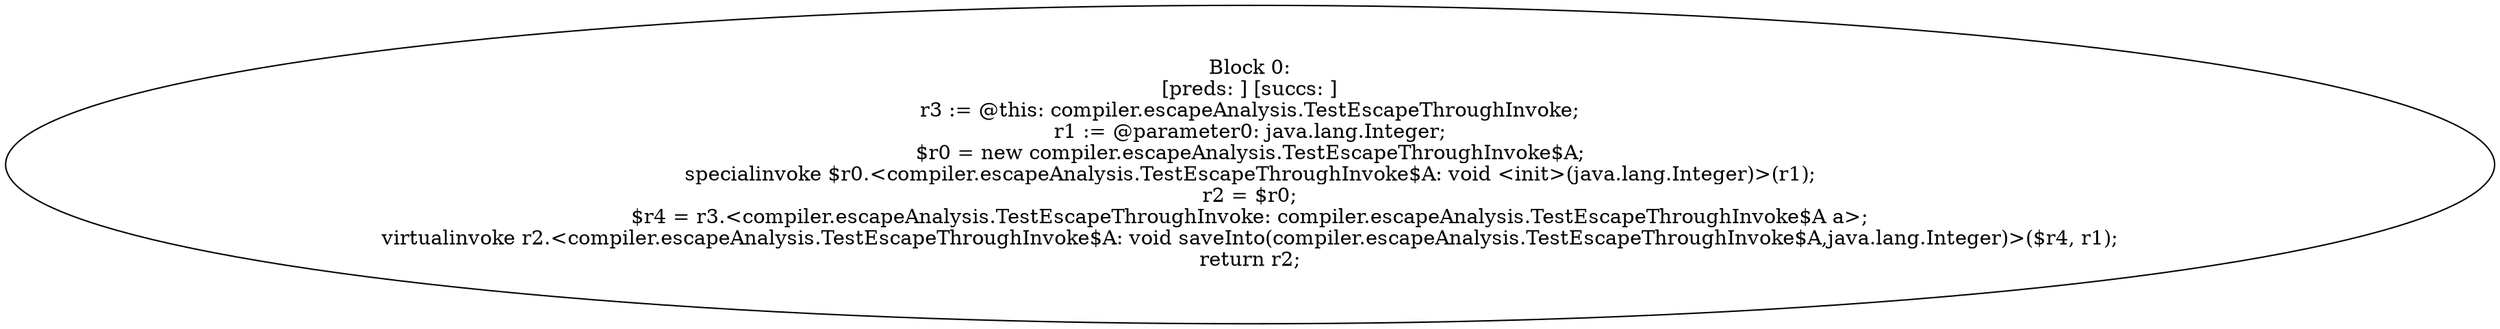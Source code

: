 digraph "unitGraph" {
    "Block 0:
[preds: ] [succs: ]
r3 := @this: compiler.escapeAnalysis.TestEscapeThroughInvoke;
r1 := @parameter0: java.lang.Integer;
$r0 = new compiler.escapeAnalysis.TestEscapeThroughInvoke$A;
specialinvoke $r0.<compiler.escapeAnalysis.TestEscapeThroughInvoke$A: void <init>(java.lang.Integer)>(r1);
r2 = $r0;
$r4 = r3.<compiler.escapeAnalysis.TestEscapeThroughInvoke: compiler.escapeAnalysis.TestEscapeThroughInvoke$A a>;
virtualinvoke r2.<compiler.escapeAnalysis.TestEscapeThroughInvoke$A: void saveInto(compiler.escapeAnalysis.TestEscapeThroughInvoke$A,java.lang.Integer)>($r4, r1);
return r2;
"
}
